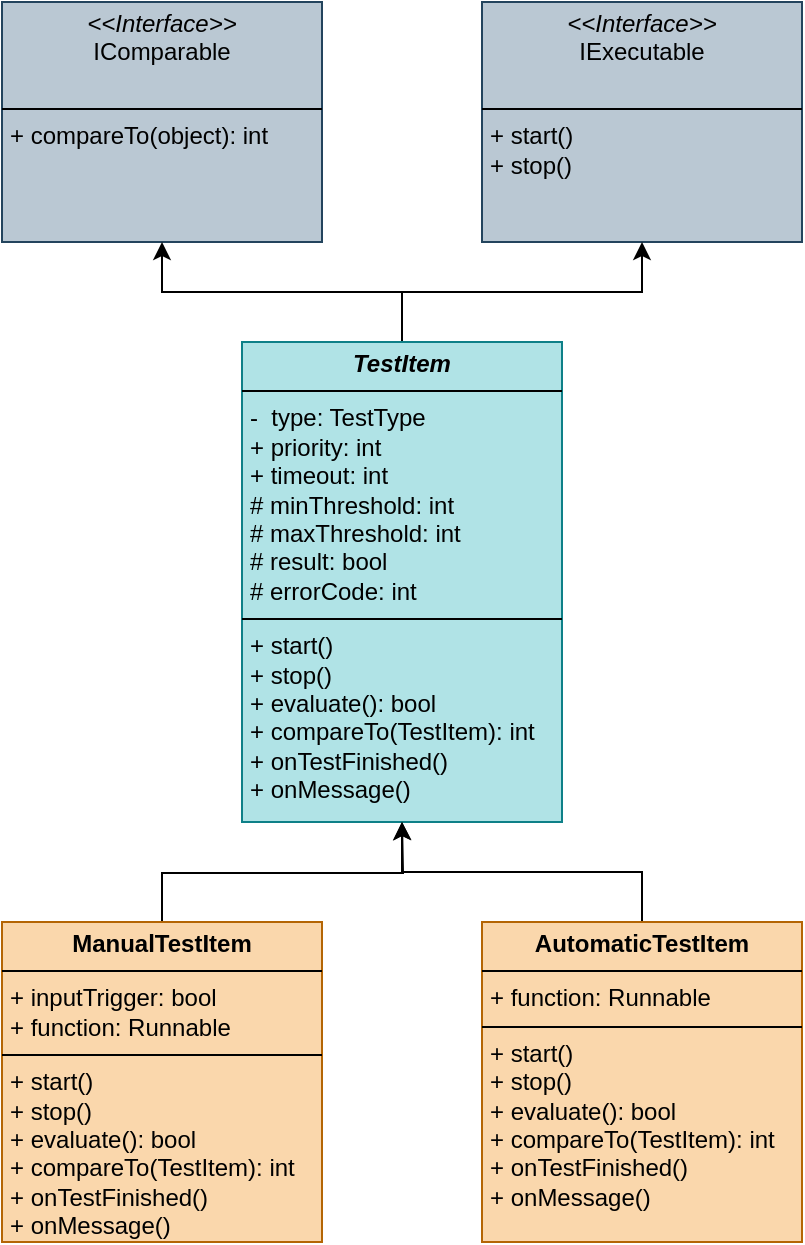 <mxfile version="24.4.8" type="github" pages="2">
  <diagram name="Pagina-1" id="Wjnwn0uzzh1rJ9sNgsvv">
    <mxGraphModel dx="1434" dy="772" grid="1" gridSize="10" guides="1" tooltips="1" connect="1" arrows="1" fold="1" page="1" pageScale="1" pageWidth="827" pageHeight="1169" background="none" math="0" shadow="0">
      <root>
        <mxCell id="0" />
        <mxCell id="1" parent="0" />
        <mxCell id="oh9aL7hCniZouncjpBHv-6" value="&lt;p style=&quot;margin:0px;margin-top:4px;text-align:center;&quot;&gt;&lt;i&gt;&amp;lt;&amp;lt;Interface&amp;gt;&amp;gt;&lt;/i&gt;&lt;br&gt;IComparable&lt;br&gt;&lt;/p&gt;&lt;p style=&quot;margin:0px;margin-left:4px;&quot;&gt;&lt;br&gt;&lt;/p&gt;&lt;hr size=&quot;1&quot; style=&quot;border-style:solid;&quot;&gt;&lt;p style=&quot;margin:0px;margin-left:4px;&quot;&gt;+ compareTo(object): int&lt;br&gt;&lt;/p&gt;" style="verticalAlign=top;align=left;overflow=fill;html=1;whiteSpace=wrap;fillColor=#bac8d3;strokeColor=#23445d;rounded=0;" parent="1" vertex="1">
          <mxGeometry x="160" y="70" width="160" height="120" as="geometry" />
        </mxCell>
        <mxCell id="oh9aL7hCniZouncjpBHv-7" value="&lt;p style=&quot;margin:0px;margin-top:4px;text-align:center;&quot;&gt;&lt;i&gt;&amp;lt;&amp;lt;Interface&amp;gt;&amp;gt;&lt;/i&gt;&lt;br&gt;IExecutable&lt;br&gt;&lt;/p&gt;&lt;p style=&quot;margin:0px;margin-left:4px;&quot;&gt;&lt;br&gt;&lt;/p&gt;&lt;hr size=&quot;1&quot; style=&quot;border-style:solid;&quot;&gt;&lt;p style=&quot;margin:0px;margin-left:4px;&quot;&gt;+ start()&lt;br&gt;&lt;/p&gt;&lt;p style=&quot;margin:0px;margin-left:4px;&quot;&gt;+ stop()&lt;/p&gt;" style="verticalAlign=top;align=left;overflow=fill;html=1;whiteSpace=wrap;fillColor=#bac8d3;strokeColor=#23445d;rounded=0;" parent="1" vertex="1">
          <mxGeometry x="400" y="70" width="160" height="120" as="geometry" />
        </mxCell>
        <mxCell id="oh9aL7hCniZouncjpBHv-13" style="edgeStyle=orthogonalEdgeStyle;rounded=0;orthogonalLoop=1;jettySize=auto;html=1;exitX=0.5;exitY=0;exitDx=0;exitDy=0;entryX=0.5;entryY=1;entryDx=0;entryDy=0;" parent="1" source="oh9aL7hCniZouncjpBHv-8" target="oh9aL7hCniZouncjpBHv-7" edge="1">
          <mxGeometry relative="1" as="geometry" />
        </mxCell>
        <mxCell id="oh9aL7hCniZouncjpBHv-14" style="edgeStyle=orthogonalEdgeStyle;rounded=0;orthogonalLoop=1;jettySize=auto;html=1;exitX=0.5;exitY=0;exitDx=0;exitDy=0;entryX=0.5;entryY=1;entryDx=0;entryDy=0;" parent="1" source="oh9aL7hCniZouncjpBHv-8" target="oh9aL7hCniZouncjpBHv-6" edge="1">
          <mxGeometry relative="1" as="geometry" />
        </mxCell>
        <mxCell id="oh9aL7hCniZouncjpBHv-8" value="&lt;p style=&quot;margin:0px;margin-top:4px;text-align:center;&quot;&gt;&lt;b&gt;&lt;i&gt;TestItem&lt;/i&gt;&lt;/b&gt;&lt;/p&gt;&lt;hr size=&quot;1&quot; style=&quot;border-style:solid;&quot;&gt;&lt;p style=&quot;margin:0px;margin-left:4px;&quot;&gt;-&amp;nbsp; type: TestType&lt;/p&gt;&lt;p style=&quot;margin:0px;margin-left:4px;&quot;&gt;+ priority: int&lt;/p&gt;&lt;p style=&quot;margin:0px;margin-left:4px;&quot;&gt;+ timeout: int&lt;/p&gt;&lt;p style=&quot;margin:0px;margin-left:4px;&quot;&gt;# minThreshold: int&lt;/p&gt;&lt;p style=&quot;margin:0px;margin-left:4px;&quot;&gt;# maxThreshold: int&lt;/p&gt;&lt;p style=&quot;margin:0px;margin-left:4px;&quot;&gt;# result: bool&lt;/p&gt;&lt;p style=&quot;margin:0px;margin-left:4px;&quot;&gt;# errorCode: int&lt;/p&gt;&lt;hr size=&quot;1&quot; style=&quot;border-style:solid;&quot;&gt;&lt;p style=&quot;margin:0px;margin-left:4px;&quot;&gt;+ start()&lt;/p&gt;&lt;p style=&quot;margin:0px;margin-left:4px;&quot;&gt;+ stop()&lt;/p&gt;&lt;p style=&quot;margin:0px;margin-left:4px;&quot;&gt;+ evaluate(): bool&lt;/p&gt;&lt;p style=&quot;margin:0px;margin-left:4px;&quot;&gt;+ compareTo(TestItem): int&lt;/p&gt;&lt;p style=&quot;margin:0px;margin-left:4px;&quot;&gt;+ onTestFinished()&lt;/p&gt;&lt;p style=&quot;margin:0px;margin-left:4px;&quot;&gt;+ onMessage()&lt;/p&gt;" style="verticalAlign=top;align=left;overflow=fill;html=1;whiteSpace=wrap;fillColor=#b0e3e6;strokeColor=#0e8088;rounded=0;" parent="1" vertex="1">
          <mxGeometry x="280" y="240" width="160" height="240" as="geometry" />
        </mxCell>
        <mxCell id="oh9aL7hCniZouncjpBHv-16" style="edgeStyle=orthogonalEdgeStyle;rounded=0;orthogonalLoop=1;jettySize=auto;html=1;exitX=0.5;exitY=0;exitDx=0;exitDy=0;" parent="1" source="oh9aL7hCniZouncjpBHv-10" edge="1">
          <mxGeometry relative="1" as="geometry">
            <mxPoint x="360" y="480" as="targetPoint" />
          </mxGeometry>
        </mxCell>
        <mxCell id="oh9aL7hCniZouncjpBHv-10" value="&lt;p style=&quot;margin:0px;margin-top:4px;text-align:center;&quot;&gt;&lt;b&gt;ManualTestItem&lt;/b&gt;&lt;/p&gt;&lt;hr size=&quot;1&quot; style=&quot;border-style:solid;&quot;&gt;&lt;p style=&quot;margin:0px;margin-left:4px;&quot;&gt;+ inputTrigger: bool&lt;/p&gt;&lt;p style=&quot;margin:0px;margin-left:4px;&quot;&gt;+ function: Runnable&lt;br&gt;&lt;/p&gt;&lt;hr size=&quot;1&quot; style=&quot;border-style:solid;&quot;&gt;&lt;p style=&quot;margin:0px;margin-left:4px;&quot;&gt;+ start()&lt;/p&gt;&lt;p style=&quot;margin:0px;margin-left:4px;&quot;&gt;+ stop()&lt;/p&gt;&lt;p style=&quot;margin:0px;margin-left:4px;&quot;&gt;+ evaluate(): bool&lt;/p&gt;&lt;p style=&quot;margin:0px;margin-left:4px;&quot;&gt;+ compareTo(TestItem): int&lt;/p&gt;&lt;p style=&quot;margin:0px;margin-left:4px;&quot;&gt;+ onTestFinished()&lt;/p&gt;&lt;p style=&quot;margin:0px;margin-left:4px;&quot;&gt;+ onMessage()&lt;/p&gt;" style="verticalAlign=top;align=left;overflow=fill;html=1;whiteSpace=wrap;fillColor=#fad7ac;strokeColor=#b46504;rounded=0;" parent="1" vertex="1">
          <mxGeometry x="160" y="530" width="160" height="160" as="geometry" />
        </mxCell>
        <mxCell id="oh9aL7hCniZouncjpBHv-15" style="edgeStyle=orthogonalEdgeStyle;rounded=0;orthogonalLoop=1;jettySize=auto;html=1;exitX=0.5;exitY=0;exitDx=0;exitDy=0;entryX=0.5;entryY=1;entryDx=0;entryDy=0;" parent="1" source="oh9aL7hCniZouncjpBHv-11" target="oh9aL7hCniZouncjpBHv-8" edge="1">
          <mxGeometry relative="1" as="geometry" />
        </mxCell>
        <mxCell id="oh9aL7hCniZouncjpBHv-11" value="&lt;p style=&quot;margin:0px;margin-top:4px;text-align:center;&quot;&gt;&lt;b&gt;AutomaticTestItem&lt;/b&gt;&lt;/p&gt;&lt;hr size=&quot;1&quot; style=&quot;border-style:solid;&quot;&gt;&lt;p style=&quot;margin:0px;margin-left:4px;&quot;&gt;+ function: Runnable&lt;/p&gt;&lt;hr size=&quot;1&quot; style=&quot;border-style:solid;&quot;&gt;&lt;p style=&quot;margin:0px;margin-left:4px;&quot;&gt;+ start()&lt;/p&gt;&lt;p style=&quot;margin:0px;margin-left:4px;&quot;&gt;+ stop()&lt;/p&gt;&lt;p style=&quot;margin:0px;margin-left:4px;&quot;&gt;+ evaluate(): bool&lt;/p&gt;&lt;p style=&quot;margin:0px;margin-left:4px;&quot;&gt;+ compareTo(TestItem): int&lt;/p&gt;&lt;p style=&quot;margin:0px;margin-left:4px;&quot;&gt;+ onTestFinished()&lt;/p&gt;&lt;p style=&quot;margin:0px;margin-left:4px;&quot;&gt;+ onMessage()&lt;/p&gt;" style="verticalAlign=top;align=left;overflow=fill;html=1;whiteSpace=wrap;fillColor=#fad7ac;strokeColor=#b46504;rounded=0;" parent="1" vertex="1">
          <mxGeometry x="400" y="530" width="160" height="160" as="geometry" />
        </mxCell>
      </root>
    </mxGraphModel>
  </diagram>
  <diagram id="u7IbemMBGicPGet6Rvlz" name="Pagina-2">
    <mxGraphModel dx="1434" dy="772" grid="0" gridSize="10" guides="1" tooltips="1" connect="1" arrows="0" fold="1" page="1" pageScale="1" pageWidth="1169" pageHeight="827" background="#000000" math="0" shadow="0">
      <root>
        <mxCell id="0" />
        <mxCell id="1" parent="0" />
        <mxCell id="7JwUA7k89Jy-6Zbx7Pv6-37" style="edgeStyle=orthogonalEdgeStyle;orthogonalLoop=1;jettySize=auto;html=1;exitX=0.5;exitY=0;exitDx=0;exitDy=0;exitPerimeter=0;entryX=0;entryY=0.5;entryDx=0;entryDy=0;rounded=0;curved=0;strokeColor=#FFFFFF;strokeWidth=3;endArrow=blockThin;endFill=1;" edge="1" parent="1" source="aEdAuAEYBDFdbZ14_iIY-1" target="7JwUA7k89Jy-6Zbx7Pv6-34">
          <mxGeometry relative="1" as="geometry" />
        </mxCell>
        <mxCell id="7JwUA7k89Jy-6Zbx7Pv6-38" style="edgeStyle=orthogonalEdgeStyle;orthogonalLoop=1;jettySize=auto;html=1;exitX=1;exitY=0.5;exitDx=0;exitDy=0;exitPerimeter=0;entryX=0;entryY=0.5;entryDx=0;entryDy=0;rounded=0;strokeColor=#FFFFFF;strokeWidth=3;align=center;verticalAlign=middle;fontFamily=Helvetica;fontSize=11;fontColor=default;labelBackgroundColor=default;endArrow=blockThin;endFill=1;curved=0;" edge="1" parent="1" source="aEdAuAEYBDFdbZ14_iIY-1" target="7JwUA7k89Jy-6Zbx7Pv6-35">
          <mxGeometry relative="1" as="geometry" />
        </mxCell>
        <mxCell id="7JwUA7k89Jy-6Zbx7Pv6-39" style="edgeStyle=orthogonalEdgeStyle;orthogonalLoop=1;jettySize=auto;html=1;exitX=0.5;exitY=1;exitDx=0;exitDy=0;exitPerimeter=0;entryX=0;entryY=0.5;entryDx=0;entryDy=0;rounded=0;strokeColor=#FFFFFF;strokeWidth=3;align=center;verticalAlign=middle;fontFamily=Helvetica;fontSize=11;fontColor=default;labelBackgroundColor=default;endArrow=blockThin;endFill=1;curved=0;" edge="1" parent="1" source="aEdAuAEYBDFdbZ14_iIY-1" target="7JwUA7k89Jy-6Zbx7Pv6-36">
          <mxGeometry relative="1" as="geometry" />
        </mxCell>
        <mxCell id="aEdAuAEYBDFdbZ14_iIY-1" value="DB" style="strokeWidth=2;html=1;shape=mxgraph.flowchart.database;whiteSpace=wrap;fillColor=#003366;strokeColor=#66B2FF;fontColor=#ffffff;" vertex="1" parent="1">
          <mxGeometry x="30" y="465" width="60" height="80" as="geometry" />
        </mxCell>
        <mxCell id="YRkRgksPZxSdMzWZI_kQ-1" value="&lt;p style=&quot;margin: 4px 0px 0px; text-align: center; font-size: 12px;&quot;&gt;&lt;i style=&quot;font-size: 12px;&quot;&gt;&amp;lt;&amp;lt;Interface&amp;gt;&amp;gt;&lt;/i&gt;&lt;/p&gt;&lt;p style=&quot;margin: 4px 0px 0px; text-align: center; font-size: 12px;&quot;&gt;IDao&lt;br style=&quot;font-size: 12px;&quot;&gt;&lt;/p&gt;&lt;hr style=&quot;border-style: solid; font-size: 12px;&quot;&gt;&lt;p style=&quot;margin: 0px 0px 0px 4px; font-size: 12px;&quot;&gt;+ fetch(): DataTable&lt;br style=&quot;font-size: 12px;&quot;&gt;&lt;/p&gt;&lt;p style=&quot;margin: 0px 0px 0px 4px; font-size: 12px;&quot;&gt;+ select(int): object&lt;/p&gt;&lt;p style=&quot;margin: 0px 0px 0px 4px; font-size: 12px;&quot;&gt;+ update(int, object)&lt;/p&gt;&lt;p style=&quot;margin: 0px 0px 0px 4px; font-size: 12px;&quot;&gt;+ delete(int)&lt;/p&gt;" style="verticalAlign=top;align=left;overflow=fill;html=1;whiteSpace=wrap;fillColor=#2E2E2E;strokeColor=#CCCCCC;rounded=0;fontColor=#ffffff;fillStyle=solid;strokeWidth=3;fontFamily=Helvetica;fontSize=12;fontStyle=0" vertex="1" parent="1">
          <mxGeometry x="330" y="80" width="150" height="120" as="geometry" />
        </mxCell>
        <mxCell id="7JwUA7k89Jy-6Zbx7Pv6-5" style="edgeStyle=orthogonalEdgeStyle;orthogonalLoop=1;jettySize=auto;html=1;exitX=0.5;exitY=0;exitDx=0;exitDy=0;entryX=0.5;entryY=1;entryDx=0;entryDy=0;fillColor=#ffff88;strokeColor=#FFFFFF;strokeWidth=3;endArrow=blockThin;endFill=1;rounded=0;curved=0;" edge="1" parent="1" source="7JwUA7k89Jy-6Zbx7Pv6-1" target="YRkRgksPZxSdMzWZI_kQ-1">
          <mxGeometry relative="1" as="geometry" />
        </mxCell>
        <mxCell id="7JwUA7k89Jy-6Zbx7Pv6-1" value="&lt;p style=&quot;margin:0px;margin-top:4px;text-align:center;&quot;&gt;&lt;b&gt;FunctionDao&lt;/b&gt;&lt;/p&gt;&lt;hr size=&quot;1&quot; style=&quot;border-style:solid;&quot;&gt;&lt;p style=&quot;margin:0px;margin-left:4px;&quot;&gt;+ functions: DataTable&lt;/p&gt;&lt;p style=&quot;margin:0px;margin-left:4px;&quot;&gt;+ sqlClient: SqlClient&lt;/p&gt;&lt;hr size=&quot;1&quot; style=&quot;border-style:solid;&quot;&gt;&lt;p style=&quot;margin: 0px 0px 0px 4px;&quot;&gt;+ fetch(): DataTable&lt;br&gt;&lt;/p&gt;&lt;p style=&quot;margin: 0px 0px 0px 4px;&quot;&gt;+ select(int): object&lt;/p&gt;&lt;p style=&quot;margin: 0px 0px 0px 4px;&quot;&gt;+ update(int, object)&lt;/p&gt;&lt;p style=&quot;margin: 0px 0px 0px 4px;&quot;&gt;+ delete(int)&lt;/p&gt;" style="verticalAlign=top;align=left;overflow=fill;html=1;whiteSpace=wrap;fillColor=#003300;strokeColor=#B9E0A5;rounded=0;fontColor=#ffffff;strokeWidth=3;" vertex="1" parent="1">
          <mxGeometry x="330" y="255" width="150" height="140" as="geometry" />
        </mxCell>
        <mxCell id="7JwUA7k89Jy-6Zbx7Pv6-6" style="edgeStyle=orthogonalEdgeStyle;orthogonalLoop=1;jettySize=auto;html=1;exitX=0.5;exitY=0;exitDx=0;exitDy=0;entryX=0;entryY=0.5;entryDx=0;entryDy=0;strokeColor=#FFFFFF;strokeWidth=3;endArrow=blockThin;endFill=1;rounded=0;align=center;verticalAlign=middle;fontFamily=Helvetica;fontSize=11;fontColor=default;labelBackgroundColor=default;curved=0;fillColor=#ffff88;" edge="1" parent="1" source="7JwUA7k89Jy-6Zbx7Pv6-2" target="YRkRgksPZxSdMzWZI_kQ-1">
          <mxGeometry relative="1" as="geometry">
            <Array as="points">
              <mxPoint x="410" y="420" />
              <mxPoint x="310" y="420" />
              <mxPoint x="310" y="140" />
            </Array>
          </mxGeometry>
        </mxCell>
        <mxCell id="7JwUA7k89Jy-6Zbx7Pv6-2" value="&lt;p style=&quot;margin:0px;margin-top:4px;text-align:center;&quot;&gt;&lt;b&gt;ParameterDao&lt;/b&gt;&lt;/p&gt;&lt;hr size=&quot;1&quot; style=&quot;border-style:solid;&quot;&gt;&lt;p style=&quot;margin:0px;margin-left:4px;&quot;&gt;+ parameters: DataTable&lt;/p&gt;&lt;p style=&quot;margin:0px;margin-left:4px;&quot;&gt;+ sqlClient: SqlClient&lt;/p&gt;&lt;hr size=&quot;1&quot; style=&quot;border-style:solid;&quot;&gt;&lt;p style=&quot;margin: 0px 0px 0px 4px;&quot;&gt;+ fetch(): DataTable&lt;br&gt;&lt;/p&gt;&lt;p style=&quot;margin: 0px 0px 0px 4px;&quot;&gt;+ select(int): object&lt;/p&gt;&lt;p style=&quot;margin: 0px 0px 0px 4px;&quot;&gt;+ update(int, object)&lt;/p&gt;&lt;p style=&quot;margin: 0px 0px 0px 4px;&quot;&gt;+ delete(int)&lt;/p&gt;" style="verticalAlign=top;align=left;overflow=fill;html=1;whiteSpace=wrap;fillColor=#003300;strokeColor=#B9E0A5;rounded=0;strokeWidth=3;fontFamily=Helvetica;fontSize=12;fontColor=#ffffff;" vertex="1" parent="1">
          <mxGeometry x="330" y="435" width="150" height="140" as="geometry" />
        </mxCell>
        <mxCell id="7JwUA7k89Jy-6Zbx7Pv6-7" style="edgeStyle=orthogonalEdgeStyle;orthogonalLoop=1;jettySize=auto;html=1;exitX=0.5;exitY=0;exitDx=0;exitDy=0;entryX=0;entryY=0.5;entryDx=0;entryDy=0;strokeColor=#FFFFFF;strokeWidth=3;endArrow=blockThin;endFill=1;rounded=0;align=center;verticalAlign=middle;fontFamily=Helvetica;fontSize=11;fontColor=default;labelBackgroundColor=default;curved=0;fillColor=#ffff88;" edge="1" parent="1" source="7JwUA7k89Jy-6Zbx7Pv6-3" target="YRkRgksPZxSdMzWZI_kQ-1">
          <mxGeometry relative="1" as="geometry">
            <Array as="points">
              <mxPoint x="410" y="600" />
              <mxPoint x="310" y="600" />
              <mxPoint x="310" y="140" />
            </Array>
          </mxGeometry>
        </mxCell>
        <mxCell id="7JwUA7k89Jy-6Zbx7Pv6-3" value="&lt;p style=&quot;margin:0px;margin-top:4px;text-align:center;&quot;&gt;&lt;b&gt;SettingDao&lt;/b&gt;&lt;/p&gt;&lt;hr size=&quot;1&quot; style=&quot;border-style:solid;&quot;&gt;&lt;p style=&quot;margin:0px;margin-left:4px;&quot;&gt;+ settings: DataTable&lt;/p&gt;&lt;p style=&quot;margin:0px;margin-left:4px;&quot;&gt;+ sqlClient: SqlClient&lt;/p&gt;&lt;hr size=&quot;1&quot; style=&quot;border-style:solid;&quot;&gt;&lt;p style=&quot;margin: 0px 0px 0px 4px;&quot;&gt;+ fetch(): DataTable&lt;br&gt;&lt;/p&gt;&lt;p style=&quot;margin: 0px 0px 0px 4px;&quot;&gt;+ select(int): object&lt;/p&gt;&lt;p style=&quot;margin: 0px 0px 0px 4px;&quot;&gt;+ update(int, object)&lt;/p&gt;&lt;p style=&quot;margin: 0px 0px 0px 4px;&quot;&gt;+ delete(int)&lt;/p&gt;" style="verticalAlign=top;align=left;overflow=fill;html=1;whiteSpace=wrap;fillColor=#003300;strokeColor=#B9E0A5;rounded=0;strokeWidth=3;fontFamily=Helvetica;fontSize=12;fontColor=#ffffff;" vertex="1" parent="1">
          <mxGeometry x="330" y="615" width="150" height="140" as="geometry" />
        </mxCell>
        <mxCell id="7JwUA7k89Jy-6Zbx7Pv6-8" value="&lt;p style=&quot;margin:0px;margin-top:4px;text-align:center;&quot;&gt;&lt;i&gt;&amp;lt;&amp;lt;Interface&amp;gt;&amp;gt;&lt;/i&gt;&lt;/p&gt;&lt;p style=&quot;margin:0px;margin-top:4px;text-align:center;&quot;&gt;IRepository&lt;br&gt;&lt;/p&gt;&lt;hr size=&quot;1&quot; style=&quot;border-style:solid;&quot;&gt;&lt;p style=&quot;margin:0px;margin-left:4px;&quot;&gt;+ get(int): object&lt;br&gt;&lt;/p&gt;&lt;p style=&quot;margin:0px;margin-left:4px;&quot;&gt;+ add(int, object)&lt;/p&gt;&lt;p style=&quot;margin:0px;margin-left:4px;&quot;&gt;+ remove(int)&lt;/p&gt;&lt;p style=&quot;margin:0px;margin-left:4px;&quot;&gt;&lt;br&gt;&lt;/p&gt;" style="verticalAlign=top;align=left;overflow=fill;html=1;whiteSpace=wrap;rounded=0;fillColor=#2E2E2E;strokeColor=#CCCCCC;fontColor=#ffffff;strokeWidth=3;perimeterSpacing=0;fillStyle=solid;" vertex="1" parent="1">
          <mxGeometry x="530" y="80" width="160" height="120" as="geometry" />
        </mxCell>
        <mxCell id="7JwUA7k89Jy-6Zbx7Pv6-21" style="edgeStyle=orthogonalEdgeStyle;orthogonalLoop=1;jettySize=auto;html=1;exitX=0;exitY=0.5;exitDx=0;exitDy=0;entryX=1;entryY=0.5;entryDx=0;entryDy=0;rounded=0;dashed=1;dashPattern=1 2;strokeColor=#FFFFFF;strokeWidth=3;align=center;verticalAlign=middle;fontFamily=Helvetica;fontSize=11;fontColor=default;labelBackgroundColor=default;endArrow=block;endFill=0;curved=0;" edge="1" parent="1" source="7JwUA7k89Jy-6Zbx7Pv6-9" target="7JwUA7k89Jy-6Zbx7Pv6-14">
          <mxGeometry relative="1" as="geometry" />
        </mxCell>
        <mxCell id="7JwUA7k89Jy-6Zbx7Pv6-22" style="edgeStyle=orthogonalEdgeStyle;orthogonalLoop=1;jettySize=auto;html=1;exitX=0;exitY=0.5;exitDx=0;exitDy=0;entryX=1;entryY=0.5;entryDx=0;entryDy=0;rounded=0;dashed=1;dashPattern=1 2;strokeColor=#FFFFFF;strokeWidth=3;align=center;verticalAlign=middle;fontFamily=Helvetica;fontSize=11;fontColor=default;labelBackgroundColor=default;endArrow=block;endFill=0;curved=0;" edge="1" parent="1" source="7JwUA7k89Jy-6Zbx7Pv6-9" target="7JwUA7k89Jy-6Zbx7Pv6-15">
          <mxGeometry relative="1" as="geometry" />
        </mxCell>
        <mxCell id="7JwUA7k89Jy-6Zbx7Pv6-9" value="&lt;p style=&quot;margin:0px;margin-top:4px;text-align:center;&quot;&gt;&lt;b&gt;Recipe&lt;/b&gt;&lt;/p&gt;&lt;hr size=&quot;1&quot; style=&quot;border-style:solid;&quot;&gt;&lt;p style=&quot;margin:0px;margin-left:4px;&quot;&gt;+ functions: Function&lt;/p&gt;&lt;p style=&quot;margin:0px;margin-left:4px;&quot;&gt;+ parameters: Parameter&lt;/p&gt;&lt;p style=&quot;margin:0px;margin-left:4px;&quot;&gt;+ settings: Setting&lt;/p&gt;&lt;hr size=&quot;1&quot; style=&quot;border-style:solid;&quot;&gt;&lt;p style=&quot;margin: 0px 0px 0px 4px;&quot;&gt;+ run()&lt;/p&gt;" style="verticalAlign=top;align=left;overflow=fill;html=1;whiteSpace=wrap;fillColor=#003300;strokeColor=#B9E0A5;rounded=0;strokeWidth=3;fontFamily=Helvetica;fontSize=12;fontColor=#ffffff;" vertex="1" parent="1">
          <mxGeometry x="950" y="435" width="160" height="140" as="geometry" />
        </mxCell>
        <mxCell id="7JwUA7k89Jy-6Zbx7Pv6-24" style="edgeStyle=orthogonalEdgeStyle;orthogonalLoop=1;jettySize=auto;html=1;exitX=0.5;exitY=0;exitDx=0;exitDy=0;entryX=0.5;entryY=1;entryDx=0;entryDy=0;rounded=0;strokeColor=#FFFFFF;strokeWidth=3;align=center;verticalAlign=middle;fontFamily=Helvetica;fontSize=11;fontColor=default;labelBackgroundColor=default;endArrow=blockThin;endFill=1;curved=0;fillColor=#ffff88;" edge="1" parent="1" source="7JwUA7k89Jy-6Zbx7Pv6-11" target="7JwUA7k89Jy-6Zbx7Pv6-8">
          <mxGeometry relative="1" as="geometry" />
        </mxCell>
        <mxCell id="7JwUA7k89Jy-6Zbx7Pv6-25" style="edgeStyle=orthogonalEdgeStyle;orthogonalLoop=1;jettySize=auto;html=1;exitX=0;exitY=0.5;exitDx=0;exitDy=0;entryX=1;entryY=0.5;entryDx=0;entryDy=0;rounded=0;curved=0;dashed=1;dashPattern=1 2;strokeColor=#FFFFFF;strokeWidth=3;align=center;verticalAlign=middle;fontFamily=Helvetica;fontSize=11;fontColor=default;labelBackgroundColor=default;endArrow=block;endFill=0;" edge="1" parent="1" source="7JwUA7k89Jy-6Zbx7Pv6-11" target="7JwUA7k89Jy-6Zbx7Pv6-1">
          <mxGeometry relative="1" as="geometry" />
        </mxCell>
        <mxCell id="7JwUA7k89Jy-6Zbx7Pv6-26" style="edgeStyle=orthogonalEdgeStyle;orthogonalLoop=1;jettySize=auto;html=1;exitX=0;exitY=0.5;exitDx=0;exitDy=0;rounded=0;curved=0;dashed=1;dashPattern=1 2;strokeColor=#FFFFFF;strokeWidth=3;align=center;verticalAlign=middle;fontFamily=Helvetica;fontSize=11;fontColor=default;labelBackgroundColor=default;endArrow=block;endFill=0;" edge="1" parent="1" source="7JwUA7k89Jy-6Zbx7Pv6-11" target="7JwUA7k89Jy-6Zbx7Pv6-2">
          <mxGeometry relative="1" as="geometry" />
        </mxCell>
        <mxCell id="7JwUA7k89Jy-6Zbx7Pv6-27" style="edgeStyle=orthogonalEdgeStyle;orthogonalLoop=1;jettySize=auto;html=1;exitX=0;exitY=0.5;exitDx=0;exitDy=0;entryX=1;entryY=0.5;entryDx=0;entryDy=0;rounded=0;curved=0;dashed=1;dashPattern=1 2;strokeColor=#FFFFFF;strokeWidth=3;align=center;verticalAlign=middle;fontFamily=Helvetica;fontSize=11;fontColor=default;labelBackgroundColor=default;endArrow=block;endFill=0;" edge="1" parent="1" source="7JwUA7k89Jy-6Zbx7Pv6-11" target="7JwUA7k89Jy-6Zbx7Pv6-3">
          <mxGeometry relative="1" as="geometry" />
        </mxCell>
        <mxCell id="7JwUA7k89Jy-6Zbx7Pv6-11" value="&lt;p style=&quot;margin:0px;margin-top:4px;text-align:center;&quot;&gt;&lt;b&gt;RecipeRepository&lt;/b&gt;&lt;/p&gt;&lt;hr size=&quot;1&quot; style=&quot;border-style:solid;&quot;&gt;&lt;p style=&quot;margin:0px;margin-left:4px;&quot;&gt;+ functionDao: FunctionDao&lt;/p&gt;&lt;p style=&quot;margin:0px;margin-left:4px;&quot;&gt;+ paramDao: ParameterDao&lt;/p&gt;&lt;p style=&quot;margin:0px;margin-left:4px;&quot;&gt;+ settingDao: SettingDao&lt;/p&gt;&lt;hr size=&quot;1&quot; style=&quot;border-style:solid;&quot;&gt;&lt;p style=&quot;margin: 0px 0px 0px 4px;&quot;&gt;+ get(int): object&lt;br&gt;&lt;/p&gt;&lt;p style=&quot;margin: 0px 0px 0px 4px;&quot;&gt;+ add(int, object)&lt;/p&gt;&lt;p style=&quot;margin: 0px 0px 0px 4px;&quot;&gt;+ remove(int)&lt;/p&gt;" style="verticalAlign=top;align=left;overflow=fill;html=1;whiteSpace=wrap;fillColor=#003300;strokeColor=#B9E0A5;rounded=0;strokeWidth=3;fontFamily=Helvetica;fontSize=12;fontColor=#ffffff;" vertex="1" parent="1">
          <mxGeometry x="530" y="435" width="160" height="140" as="geometry" />
        </mxCell>
        <mxCell id="7JwUA7k89Jy-6Zbx7Pv6-14" value="&lt;p style=&quot;margin:0px;margin-top:4px;text-align:center;&quot;&gt;&lt;b&gt;Function&lt;/b&gt;&lt;/p&gt;&lt;hr size=&quot;1&quot; style=&quot;border-style:solid;&quot;&gt;&lt;p style=&quot;margin:0px;margin-left:4px;&quot;&gt;+ uniqueId: int&lt;/p&gt;&lt;p style=&quot;margin:0px;margin-left:4px;&quot;&gt;+ name: string&lt;/p&gt;&lt;p style=&quot;margin:0px;margin-left:4px;&quot;&gt;+ parameterId: int&lt;/p&gt;&lt;hr size=&quot;1&quot; style=&quot;border-style:solid;&quot;&gt;&lt;p style=&quot;margin: 0px 0px 0px 4px;&quot;&gt;+ execute()&lt;/p&gt;" style="verticalAlign=top;align=left;overflow=fill;html=1;whiteSpace=wrap;fillColor=#003300;strokeColor=#B9E0A5;rounded=0;strokeWidth=3;fontFamily=Helvetica;fontSize=12;fontColor=#ffffff;" vertex="1" parent="1">
          <mxGeometry x="770" y="255" width="125" height="140" as="geometry" />
        </mxCell>
        <mxCell id="7JwUA7k89Jy-6Zbx7Pv6-15" value="&lt;p style=&quot;margin:0px;margin-top:4px;text-align:center;&quot;&gt;&lt;b&gt;Parameter&lt;/b&gt;&lt;/p&gt;&lt;hr size=&quot;1&quot; style=&quot;border-style:solid;&quot;&gt;&lt;p style=&quot;margin:0px;margin-left:4px;&quot;&gt;+ uniqueId: int&lt;/p&gt;&lt;p style=&quot;margin:0px;margin-left:4px;&quot;&gt;+ name: string&lt;/p&gt;&lt;p style=&quot;margin:0px;margin-left:4px;&quot;&gt;+ value: int&lt;/p&gt;&lt;hr size=&quot;1&quot; style=&quot;border-style:solid;&quot;&gt;&lt;p style=&quot;margin: 0px 0px 0px 4px;&quot;&gt;+ setDefault()&lt;/p&gt;" style="verticalAlign=top;align=left;overflow=fill;html=1;whiteSpace=wrap;fillColor=#003300;strokeColor=#B9E0A5;rounded=0;strokeWidth=3;fontFamily=Helvetica;fontSize=12;fontColor=#ffffff;" vertex="1" parent="1">
          <mxGeometry x="770" y="435" width="125" height="140" as="geometry" />
        </mxCell>
        <mxCell id="7JwUA7k89Jy-6Zbx7Pv6-16" value="&lt;p style=&quot;margin:0px;margin-top:4px;text-align:center;&quot;&gt;&lt;b&gt;Setting&lt;/b&gt;&lt;/p&gt;&lt;hr size=&quot;1&quot; style=&quot;border-style:solid;&quot;&gt;&lt;p style=&quot;margin:0px;margin-left:4px;&quot;&gt;+ uniqueId: int&lt;/p&gt;&lt;p style=&quot;margin:0px;margin-left:4px;&quot;&gt;+ name: string&lt;/p&gt;&lt;p style=&quot;margin:0px;margin-left:4px;&quot;&gt;+ value: int&lt;/p&gt;&lt;hr size=&quot;1&quot; style=&quot;border-style:solid;&quot;&gt;&lt;p style=&quot;margin: 0px 0px 0px 4px;&quot;&gt;+ check(): bool&lt;/p&gt;" style="verticalAlign=top;align=left;overflow=fill;html=1;whiteSpace=wrap;fillColor=#003300;strokeColor=#B9E0A5;rounded=0;strokeWidth=3;fontFamily=Helvetica;fontSize=12;fontColor=#ffffff;" vertex="1" parent="1">
          <mxGeometry x="770" y="615" width="125" height="140" as="geometry" />
        </mxCell>
        <mxCell id="7JwUA7k89Jy-6Zbx7Pv6-23" style="edgeStyle=orthogonalEdgeStyle;orthogonalLoop=1;jettySize=auto;html=1;exitX=0;exitY=0.5;exitDx=0;exitDy=0;entryX=0.992;entryY=0.557;entryDx=0;entryDy=0;entryPerimeter=0;rounded=0;dashed=1;dashPattern=1 2;strokeColor=#FFFFFF;strokeWidth=3;align=center;verticalAlign=middle;fontFamily=Helvetica;fontSize=11;fontColor=default;labelBackgroundColor=default;endArrow=block;endFill=0;curved=0;" edge="1" parent="1" source="7JwUA7k89Jy-6Zbx7Pv6-9" target="7JwUA7k89Jy-6Zbx7Pv6-16">
          <mxGeometry relative="1" as="geometry" />
        </mxCell>
        <mxCell id="7JwUA7k89Jy-6Zbx7Pv6-40" style="edgeStyle=orthogonalEdgeStyle;orthogonalLoop=1;jettySize=auto;html=1;exitX=1;exitY=0.5;exitDx=0;exitDy=0;entryX=0;entryY=0.5;entryDx=0;entryDy=0;rounded=0;curved=0;strokeColor=#FFFFFF;dashed=1;dashPattern=1 1;strokeWidth=3;startArrow=blockThin;startFill=1;endArrow=blockThin;endFill=1;" edge="1" parent="1" source="7JwUA7k89Jy-6Zbx7Pv6-34" target="7JwUA7k89Jy-6Zbx7Pv6-1">
          <mxGeometry relative="1" as="geometry" />
        </mxCell>
        <mxCell id="7JwUA7k89Jy-6Zbx7Pv6-34" value="&lt;p style=&quot;margin:0px;margin-top:4px;text-align:center;&quot;&gt;Functions Table&lt;/p&gt;&lt;hr size=&quot;1&quot; style=&quot;border-style:solid;&quot;&gt;&lt;table style=&quot;color: rgb(0, 0, 0); font-size: 1em; width: 110px;&quot; cellpadding=&quot;2&quot; cellspacing=&quot;0&quot;&gt;&lt;tbody&gt;&lt;tr&gt;&lt;td&gt;&lt;font color=&quot;#ffffff&quot;&gt;PK&lt;/font&gt;&lt;/td&gt;&lt;td&gt;&lt;font color=&quot;#ffffff&quot;&gt;uniqueId&lt;/font&gt;&lt;/td&gt;&lt;/tr&gt;&lt;tr&gt;&lt;td&gt;&lt;font color=&quot;#ffffff&quot;&gt;&lt;br&gt;&lt;/font&gt;&lt;/td&gt;&lt;td&gt;&lt;font color=&quot;#ffffff&quot;&gt;name&lt;/font&gt;&lt;/td&gt;&lt;/tr&gt;&lt;tr&gt;&lt;td&gt;&lt;/td&gt;&lt;td&gt;&lt;font color=&quot;#ffffff&quot;&gt;parameterId&lt;/font&gt;&lt;/td&gt;&lt;/tr&gt;&lt;/tbody&gt;&lt;/table&gt;" style="verticalAlign=top;align=left;overflow=fill;html=1;whiteSpace=wrap;fillColor=#003366;strokeColor=#66B2FF;rounded=0;fontColor=#ffffff;fillStyle=solid;strokeWidth=3;fontFamily=Helvetica;fontSize=12;" vertex="1" parent="1">
          <mxGeometry x="130" y="277.5" width="109" height="95" as="geometry" />
        </mxCell>
        <mxCell id="7JwUA7k89Jy-6Zbx7Pv6-41" style="edgeStyle=orthogonalEdgeStyle;orthogonalLoop=1;jettySize=auto;html=1;exitX=1;exitY=0.5;exitDx=0;exitDy=0;rounded=0;dashed=1;dashPattern=1 1;strokeColor=#FFFFFF;strokeWidth=3;align=center;verticalAlign=middle;fontFamily=Helvetica;fontSize=11;fontColor=default;labelBackgroundColor=default;startArrow=blockThin;startFill=1;endArrow=blockThin;endFill=1;curved=0;" edge="1" parent="1" source="7JwUA7k89Jy-6Zbx7Pv6-35">
          <mxGeometry relative="1" as="geometry">
            <mxPoint x="328" y="505" as="targetPoint" />
          </mxGeometry>
        </mxCell>
        <mxCell id="7JwUA7k89Jy-6Zbx7Pv6-35" value="&lt;p style=&quot;margin:0px;margin-top:4px;text-align:center;&quot;&gt;Parameters Table&lt;/p&gt;&lt;hr size=&quot;1&quot; style=&quot;border-style:solid;&quot;&gt;&lt;table style=&quot;color: rgb(0, 0, 0); font-size: 1em; width: 110px;&quot; cellpadding=&quot;2&quot; cellspacing=&quot;0&quot;&gt;&lt;tbody&gt;&lt;tr&gt;&lt;td&gt;&lt;font color=&quot;#ffffff&quot;&gt;PK&lt;/font&gt;&lt;/td&gt;&lt;td&gt;&lt;font color=&quot;#ffffff&quot;&gt;uniqueId&lt;/font&gt;&lt;/td&gt;&lt;/tr&gt;&lt;tr&gt;&lt;td&gt;&lt;font color=&quot;#ffffff&quot;&gt;&lt;br&gt;&lt;/font&gt;&lt;/td&gt;&lt;td&gt;&lt;font color=&quot;#ffffff&quot;&gt;name&lt;/font&gt;&lt;/td&gt;&lt;/tr&gt;&lt;tr&gt;&lt;td&gt;&lt;/td&gt;&lt;td&gt;&lt;font color=&quot;#ffffff&quot;&gt;value&lt;/font&gt;&lt;/td&gt;&lt;/tr&gt;&lt;/tbody&gt;&lt;/table&gt;" style="verticalAlign=top;align=left;overflow=fill;html=1;whiteSpace=wrap;fillColor=#003366;strokeColor=#66B2FF;rounded=0;fontColor=#ffffff;fillStyle=solid;strokeWidth=3;fontFamily=Helvetica;fontSize=12;" vertex="1" parent="1">
          <mxGeometry x="130" y="457.5" width="109" height="95" as="geometry" />
        </mxCell>
        <mxCell id="7JwUA7k89Jy-6Zbx7Pv6-42" style="edgeStyle=orthogonalEdgeStyle;orthogonalLoop=1;jettySize=auto;html=1;exitX=1;exitY=0.5;exitDx=0;exitDy=0;entryX=0;entryY=0.5;entryDx=0;entryDy=0;rounded=0;dashed=1;dashPattern=1 1;strokeColor=#FFFFFF;strokeWidth=3;align=center;verticalAlign=middle;fontFamily=Helvetica;fontSize=11;fontColor=default;labelBackgroundColor=default;startArrow=blockThin;startFill=1;endArrow=blockThin;endFill=1;curved=0;" edge="1" parent="1" source="7JwUA7k89Jy-6Zbx7Pv6-36" target="7JwUA7k89Jy-6Zbx7Pv6-3">
          <mxGeometry relative="1" as="geometry" />
        </mxCell>
        <mxCell id="7JwUA7k89Jy-6Zbx7Pv6-36" value="&lt;p style=&quot;margin:0px;margin-top:4px;text-align:center;&quot;&gt;Settings Table&lt;/p&gt;&lt;hr size=&quot;1&quot; style=&quot;border-style:solid;&quot;&gt;&lt;table style=&quot;color: rgb(0, 0, 0); font-size: 1em; width: 110px;&quot; cellpadding=&quot;2&quot; cellspacing=&quot;0&quot;&gt;&lt;tbody&gt;&lt;tr&gt;&lt;td&gt;&lt;font color=&quot;#ffffff&quot;&gt;PK&lt;/font&gt;&lt;/td&gt;&lt;td&gt;&lt;font color=&quot;#ffffff&quot;&gt;uniqueId&lt;/font&gt;&lt;/td&gt;&lt;/tr&gt;&lt;tr&gt;&lt;td&gt;&lt;font color=&quot;#ffffff&quot;&gt;&lt;br&gt;&lt;/font&gt;&lt;/td&gt;&lt;td&gt;&lt;font color=&quot;#ffffff&quot;&gt;name&lt;/font&gt;&lt;/td&gt;&lt;/tr&gt;&lt;tr&gt;&lt;td&gt;&lt;/td&gt;&lt;td&gt;&lt;font color=&quot;#ffffff&quot;&gt;value&lt;/font&gt;&lt;/td&gt;&lt;/tr&gt;&lt;/tbody&gt;&lt;/table&gt;" style="verticalAlign=top;align=left;overflow=fill;html=1;whiteSpace=wrap;fillColor=#003366;strokeColor=#66B2FF;rounded=0;fontColor=#ffffff;fillStyle=solid;strokeWidth=3;fontFamily=Helvetica;fontSize=12;" vertex="1" parent="1">
          <mxGeometry x="130" y="637.5" width="109" height="95" as="geometry" />
        </mxCell>
      </root>
    </mxGraphModel>
  </diagram>
</mxfile>
